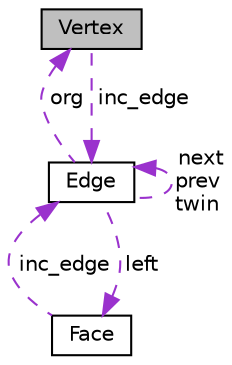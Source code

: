 digraph "Vertex"
{
 // LATEX_PDF_SIZE
  edge [fontname="Helvetica",fontsize="10",labelfontname="Helvetica",labelfontsize="10"];
  node [fontname="Helvetica",fontsize="10",shape=record];
  Node1 [label="Vertex",height=0.2,width=0.4,color="black", fillcolor="grey75", style="filled", fontcolor="black",tooltip=" "];
  Node2 -> Node1 [dir="back",color="darkorchid3",fontsize="10",style="dashed",label=" inc_edge" ];
  Node2 [label="Edge",height=0.2,width=0.4,color="black", fillcolor="white", style="filled",URL="$classEdge.html",tooltip=" "];
  Node1 -> Node2 [dir="back",color="darkorchid3",fontsize="10",style="dashed",label=" org" ];
  Node3 -> Node2 [dir="back",color="darkorchid3",fontsize="10",style="dashed",label=" left" ];
  Node3 [label="Face",height=0.2,width=0.4,color="black", fillcolor="white", style="filled",URL="$classFace.html",tooltip=" "];
  Node2 -> Node3 [dir="back",color="darkorchid3",fontsize="10",style="dashed",label=" inc_edge" ];
  Node2 -> Node2 [dir="back",color="darkorchid3",fontsize="10",style="dashed",label=" next\nprev\ntwin" ];
}
